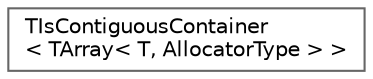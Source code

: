 digraph "Graphical Class Hierarchy"
{
 // INTERACTIVE_SVG=YES
 // LATEX_PDF_SIZE
  bgcolor="transparent";
  edge [fontname=Helvetica,fontsize=10,labelfontname=Helvetica,labelfontsize=10];
  node [fontname=Helvetica,fontsize=10,shape=box,height=0.2,width=0.4];
  rankdir="LR";
  Node0 [id="Node000000",label="TIsContiguousContainer\l\< TArray\< T, AllocatorType \> \>",height=0.2,width=0.4,color="grey40", fillcolor="white", style="filled",URL="$d9/df5/structTIsContiguousContainer_3_01TArray_3_01T_00_01AllocatorType_01_4_01_4.html",tooltip=" "];
}
